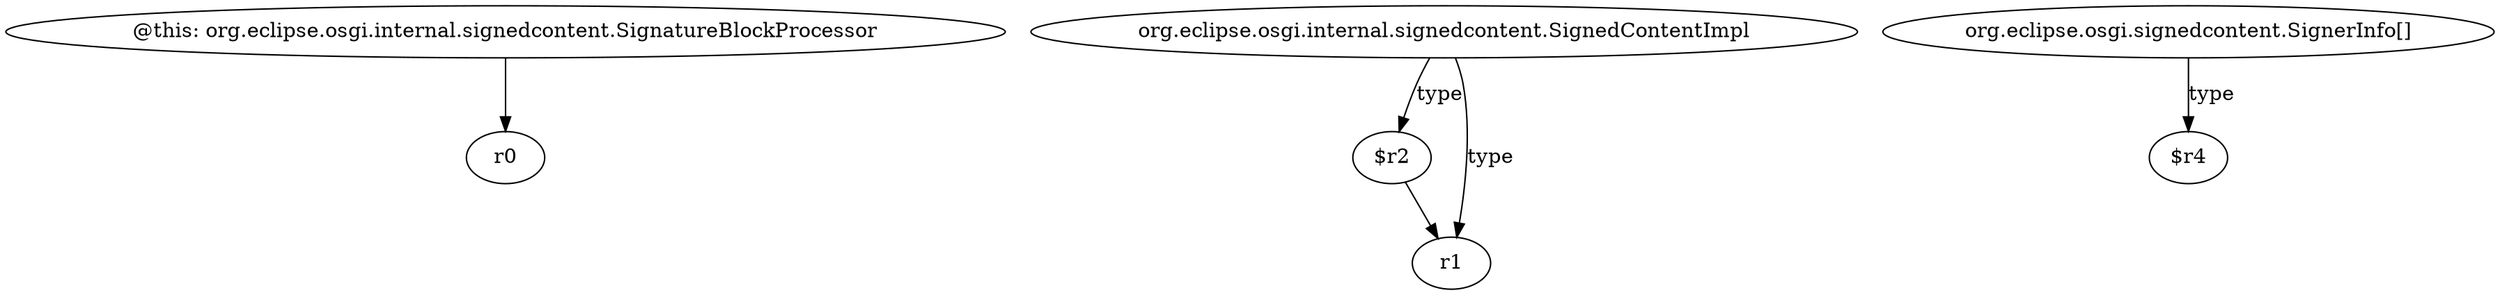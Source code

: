 digraph g {
0[label="@this: org.eclipse.osgi.internal.signedcontent.SignatureBlockProcessor"]
1[label="r0"]
0->1[label=""]
2[label="$r2"]
3[label="r1"]
2->3[label=""]
4[label="org.eclipse.osgi.internal.signedcontent.SignedContentImpl"]
4->2[label="type"]
5[label="org.eclipse.osgi.signedcontent.SignerInfo[]"]
6[label="$r4"]
5->6[label="type"]
4->3[label="type"]
}